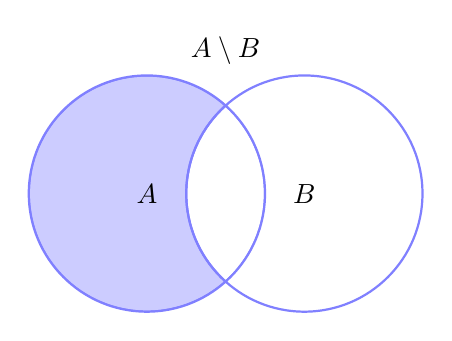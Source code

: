 \begin{tikzpicture}
    \def\firstcircle{(0,0) circle (1.5cm)}
    \def\secondcircle{(0:2cm) circle (1.5cm)}

    \colorlet{circle edge}{blue!50}
    \colorlet{circle area}{blue!20}
    \tikzset{filled/.style={fill=circle area, draw=circle edge, thick},
    outline/.style={draw=circle edge, thick}}
    \begin{scope}
        \clip \firstcircle;
        \draw[filled, even odd rule] \firstcircle node {$A$}
                                     \secondcircle;
    \end{scope}
    \draw[outline] \firstcircle
                   \secondcircle node {$B$};
    \node[anchor=south] at (current bounding box.north) {$A \setminus B$};
\end{tikzpicture}